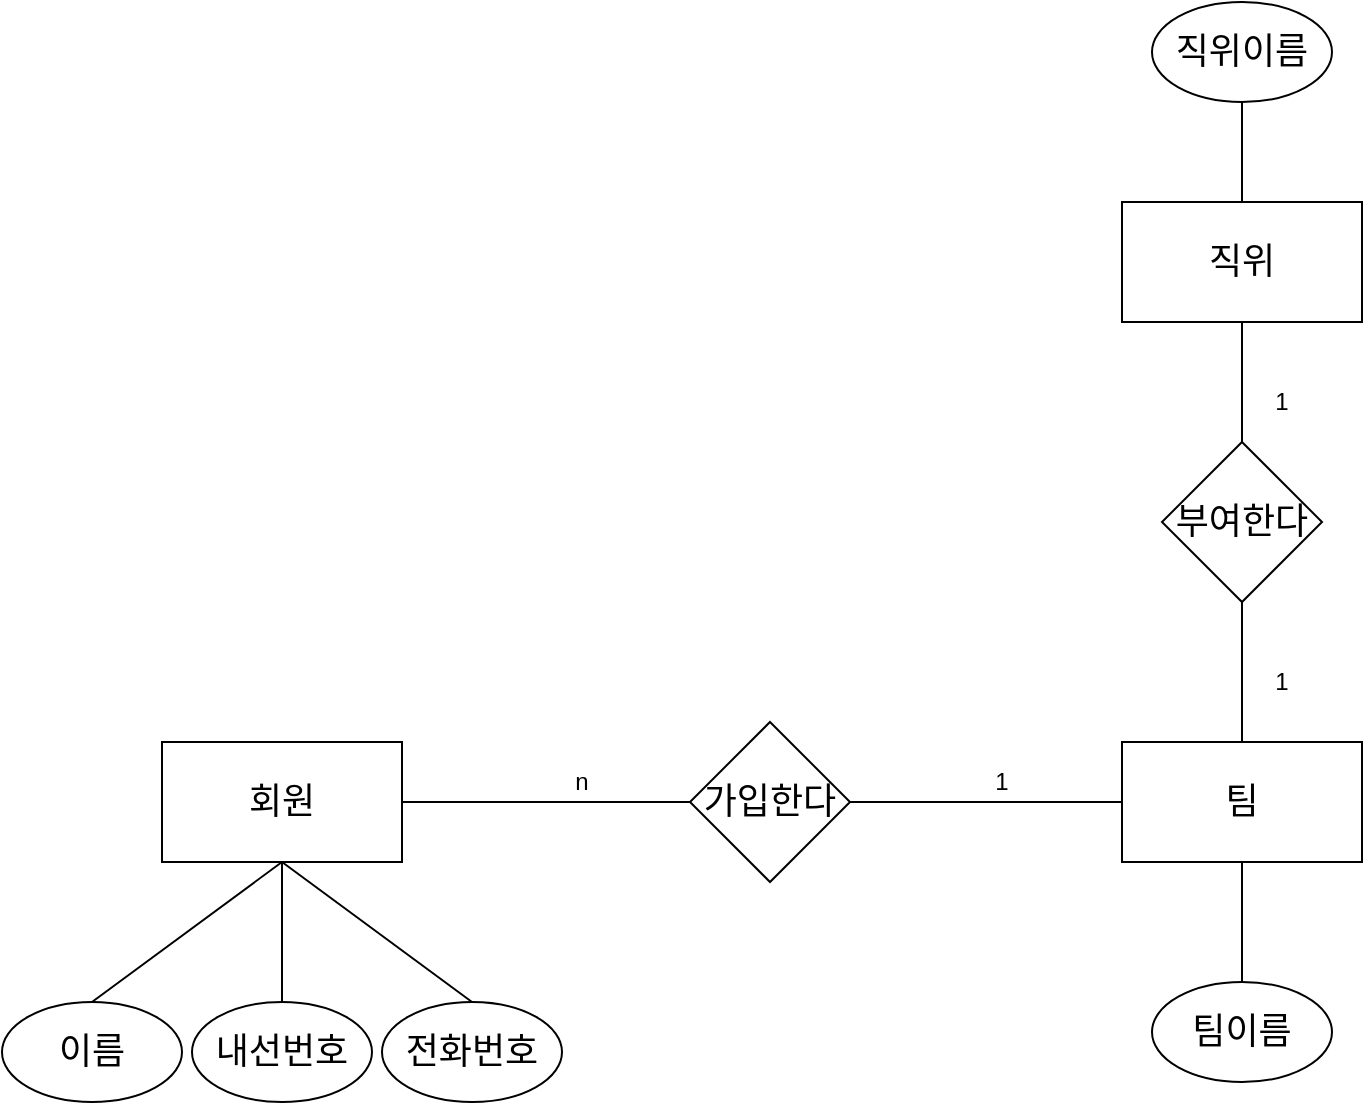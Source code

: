 <mxfile version="14.6.1" type="device"><diagram id="ZXPkAtVvmyJ3lbsXJl1B" name="Page-1"><mxGraphModel dx="1406" dy="716" grid="1" gridSize="10" guides="1" tooltips="1" connect="1" arrows="1" fold="1" page="1" pageScale="1" pageWidth="827" pageHeight="1169" math="0" shadow="0"><root><mxCell id="0"/><mxCell id="1" parent="0"/><mxCell id="Bp-h2K35Vwh9JHtw6_hq-5" value="&lt;font style=&quot;font-size: 18px&quot;&gt;회원&lt;/font&gt;" style="rounded=0;whiteSpace=wrap;html=1;" parent="1" vertex="1"><mxGeometry x="160" y="390" width="120" height="60" as="geometry"/></mxCell><mxCell id="Bp-h2K35Vwh9JHtw6_hq-6" value="&lt;font style=&quot;font-size: 18px&quot;&gt;팀&lt;br&gt;&lt;/font&gt;" style="rounded=0;whiteSpace=wrap;html=1;" parent="1" vertex="1"><mxGeometry x="640" y="390" width="120" height="60" as="geometry"/></mxCell><mxCell id="Bp-h2K35Vwh9JHtw6_hq-9" value="&lt;font style=&quot;font-size: 18px&quot;&gt;이름&lt;/font&gt;" style="ellipse;whiteSpace=wrap;html=1;" parent="1" vertex="1"><mxGeometry x="80" y="520" width="90" height="50" as="geometry"/></mxCell><mxCell id="Bp-h2K35Vwh9JHtw6_hq-11" value="&lt;font style=&quot;font-size: 18px&quot;&gt;내선번호&lt;/font&gt;&lt;span style=&quot;color: rgba(0 , 0 , 0 , 0) ; font-family: monospace ; font-size: 0px&quot;&gt;%3CmxGraphModel%3E%3Croot%3E%3CmxCell%20id%3D%220%22%2F%3E%3CmxCell%20id%3D%221%22%20parent%3D%220%22%2F%3E%3CmxCell%20id%3D%222%22%20value%3D%22%26lt%3Bfont%20style%3D%26quot%3Bfont-size%3A%2018px%26quot%3B%26gt%3B%EC%9D%B4%EB%A6%84%26lt%3B%2Ffont%26gt%3B%22%20style%3D%22ellipse%3BwhiteSpace%3Dwrap%3Bhtml%3D1%3B%22%20vertex%3D%221%22%20parent%3D%221%22%3E%3CmxGeometry%20x%3D%2230%22%20y%3D%22470%22%20width%3D%2290%22%20height%3D%2250%22%20as%3D%22geometry%22%2F%3E%3C%2FmxCell%3E%3C%2Froot%3E%3C%2FmxGraphModel%3E&lt;/span&gt;" style="ellipse;whiteSpace=wrap;html=1;" parent="1" vertex="1"><mxGeometry x="175" y="520" width="90" height="50" as="geometry"/></mxCell><mxCell id="Bp-h2K35Vwh9JHtw6_hq-12" value="&lt;span style=&quot;font-size: 18px&quot;&gt;전화번호&lt;/span&gt;" style="ellipse;whiteSpace=wrap;html=1;" parent="1" vertex="1"><mxGeometry x="270" y="520" width="90" height="50" as="geometry"/></mxCell><mxCell id="Bp-h2K35Vwh9JHtw6_hq-14" value="" style="endArrow=none;html=1;entryX=0.5;entryY=1;entryDx=0;entryDy=0;exitX=0.5;exitY=0;exitDx=0;exitDy=0;" parent="1" source="Bp-h2K35Vwh9JHtw6_hq-9" target="Bp-h2K35Vwh9JHtw6_hq-5" edge="1"><mxGeometry width="50" height="50" relative="1" as="geometry"><mxPoint x="140" y="500" as="sourcePoint"/><mxPoint x="190" y="450" as="targetPoint"/></mxGeometry></mxCell><mxCell id="Bp-h2K35Vwh9JHtw6_hq-15" value="" style="endArrow=none;html=1;entryX=0.5;entryY=1;entryDx=0;entryDy=0;exitX=0.5;exitY=0;exitDx=0;exitDy=0;" parent="1" source="Bp-h2K35Vwh9JHtw6_hq-11" target="Bp-h2K35Vwh9JHtw6_hq-5" edge="1"><mxGeometry width="50" height="50" relative="1" as="geometry"><mxPoint x="350" y="510" as="sourcePoint"/><mxPoint x="400" y="460" as="targetPoint"/></mxGeometry></mxCell><mxCell id="Bp-h2K35Vwh9JHtw6_hq-16" value="" style="endArrow=none;html=1;entryX=0.5;entryY=1;entryDx=0;entryDy=0;exitX=0.5;exitY=0;exitDx=0;exitDy=0;" parent="1" source="Bp-h2K35Vwh9JHtw6_hq-12" target="Bp-h2K35Vwh9JHtw6_hq-5" edge="1"><mxGeometry width="50" height="50" relative="1" as="geometry"><mxPoint x="230" y="530" as="sourcePoint"/><mxPoint x="230" y="460" as="targetPoint"/></mxGeometry></mxCell><mxCell id="Bp-h2K35Vwh9JHtw6_hq-17" value="&lt;font style=&quot;font-size: 18px&quot;&gt;가입한다&lt;/font&gt;" style="rhombus;whiteSpace=wrap;html=1;" parent="1" vertex="1"><mxGeometry x="424" y="380" width="80" height="80" as="geometry"/></mxCell><mxCell id="Bp-h2K35Vwh9JHtw6_hq-18" value="" style="endArrow=none;html=1;exitX=1;exitY=0.5;exitDx=0;exitDy=0;entryX=0;entryY=0.5;entryDx=0;entryDy=0;" parent="1" source="Bp-h2K35Vwh9JHtw6_hq-5" target="Bp-h2K35Vwh9JHtw6_hq-17" edge="1"><mxGeometry width="50" height="50" relative="1" as="geometry"><mxPoint x="250" y="340" as="sourcePoint"/><mxPoint x="300" y="290" as="targetPoint"/></mxGeometry></mxCell><mxCell id="Bp-h2K35Vwh9JHtw6_hq-19" value="" style="endArrow=none;html=1;entryX=0;entryY=0.5;entryDx=0;entryDy=0;exitX=1;exitY=0.5;exitDx=0;exitDy=0;" parent="1" source="Bp-h2K35Vwh9JHtw6_hq-17" target="Bp-h2K35Vwh9JHtw6_hq-6" edge="1"><mxGeometry width="50" height="50" relative="1" as="geometry"><mxPoint x="510" y="420" as="sourcePoint"/><mxPoint x="434" y="430" as="targetPoint"/></mxGeometry></mxCell><mxCell id="Bp-h2K35Vwh9JHtw6_hq-20" value="&lt;span style=&quot;font-size: 18px&quot;&gt;팀이름&lt;/span&gt;" style="ellipse;whiteSpace=wrap;html=1;" parent="1" vertex="1"><mxGeometry x="655" y="510" width="90" height="50" as="geometry"/></mxCell><mxCell id="Bp-h2K35Vwh9JHtw6_hq-21" value="n" style="text;html=1;strokeColor=none;fillColor=none;align=center;verticalAlign=middle;whiteSpace=wrap;rounded=0;" parent="1" vertex="1"><mxGeometry x="350" y="400" width="40" height="20" as="geometry"/></mxCell><mxCell id="Bp-h2K35Vwh9JHtw6_hq-22" value="1" style="text;html=1;strokeColor=none;fillColor=none;align=center;verticalAlign=middle;whiteSpace=wrap;rounded=0;" parent="1" vertex="1"><mxGeometry x="560" y="400" width="40" height="20" as="geometry"/></mxCell><mxCell id="iS6J93KBNbgVGochmj3m-1" value="" style="endArrow=none;html=1;entryX=0.5;entryY=1;entryDx=0;entryDy=0;" parent="1" source="Bp-h2K35Vwh9JHtw6_hq-20" target="Bp-h2K35Vwh9JHtw6_hq-6" edge="1"><mxGeometry width="50" height="50" relative="1" as="geometry"><mxPoint x="630" y="630" as="sourcePoint"/><mxPoint x="680" y="580" as="targetPoint"/></mxGeometry></mxCell><mxCell id="iS6J93KBNbgVGochmj3m-3" value="&lt;font style=&quot;font-size: 18px&quot;&gt;직위&lt;br&gt;&lt;/font&gt;" style="rounded=0;whiteSpace=wrap;html=1;" parent="1" vertex="1"><mxGeometry x="640" y="120" width="120" height="60" as="geometry"/></mxCell><mxCell id="iS6J93KBNbgVGochmj3m-5" value="&lt;font style=&quot;font-size: 18px&quot;&gt;부여한다&lt;/font&gt;" style="rhombus;whiteSpace=wrap;html=1;" parent="1" vertex="1"><mxGeometry x="660" y="240" width="80" height="80" as="geometry"/></mxCell><mxCell id="iS6J93KBNbgVGochmj3m-6" value="" style="endArrow=none;html=1;entryX=0.5;entryY=1;entryDx=0;entryDy=0;exitX=0.5;exitY=0;exitDx=0;exitDy=0;" parent="1" source="Bp-h2K35Vwh9JHtw6_hq-6" target="iS6J93KBNbgVGochmj3m-5" edge="1"><mxGeometry width="50" height="50" relative="1" as="geometry"><mxPoint x="700" y="390" as="sourcePoint"/><mxPoint x="710" y="460" as="targetPoint"/></mxGeometry></mxCell><mxCell id="iS6J93KBNbgVGochmj3m-7" value="" style="endArrow=none;html=1;entryX=0.5;entryY=1;entryDx=0;entryDy=0;exitX=0.5;exitY=0;exitDx=0;exitDy=0;" parent="1" source="iS6J93KBNbgVGochmj3m-5" target="iS6J93KBNbgVGochmj3m-3" edge="1"><mxGeometry width="50" height="50" relative="1" as="geometry"><mxPoint x="700" y="240" as="sourcePoint"/><mxPoint x="710" y="330" as="targetPoint"/></mxGeometry></mxCell><mxCell id="iS6J93KBNbgVGochmj3m-8" value="&lt;span style=&quot;font-size: 18px&quot;&gt;직위이름&lt;/span&gt;" style="ellipse;whiteSpace=wrap;html=1;" parent="1" vertex="1"><mxGeometry x="655" y="20" width="90" height="50" as="geometry"/></mxCell><mxCell id="iS6J93KBNbgVGochmj3m-9" value="" style="endArrow=none;html=1;entryX=0.5;entryY=1;entryDx=0;entryDy=0;exitX=0.5;exitY=0;exitDx=0;exitDy=0;" parent="1" source="iS6J93KBNbgVGochmj3m-3" target="iS6J93KBNbgVGochmj3m-8" edge="1"><mxGeometry width="50" height="50" relative="1" as="geometry"><mxPoint x="710" y="250" as="sourcePoint"/><mxPoint x="710" y="190" as="targetPoint"/></mxGeometry></mxCell><mxCell id="iS6J93KBNbgVGochmj3m-10" value="1" style="text;html=1;strokeColor=none;fillColor=none;align=center;verticalAlign=middle;whiteSpace=wrap;rounded=0;" parent="1" vertex="1"><mxGeometry x="700" y="210" width="40" height="20" as="geometry"/></mxCell><mxCell id="iS6J93KBNbgVGochmj3m-11" value="1" style="text;html=1;strokeColor=none;fillColor=none;align=center;verticalAlign=middle;whiteSpace=wrap;rounded=0;" parent="1" vertex="1"><mxGeometry x="700" y="350" width="40" height="20" as="geometry"/></mxCell></root></mxGraphModel></diagram></mxfile>